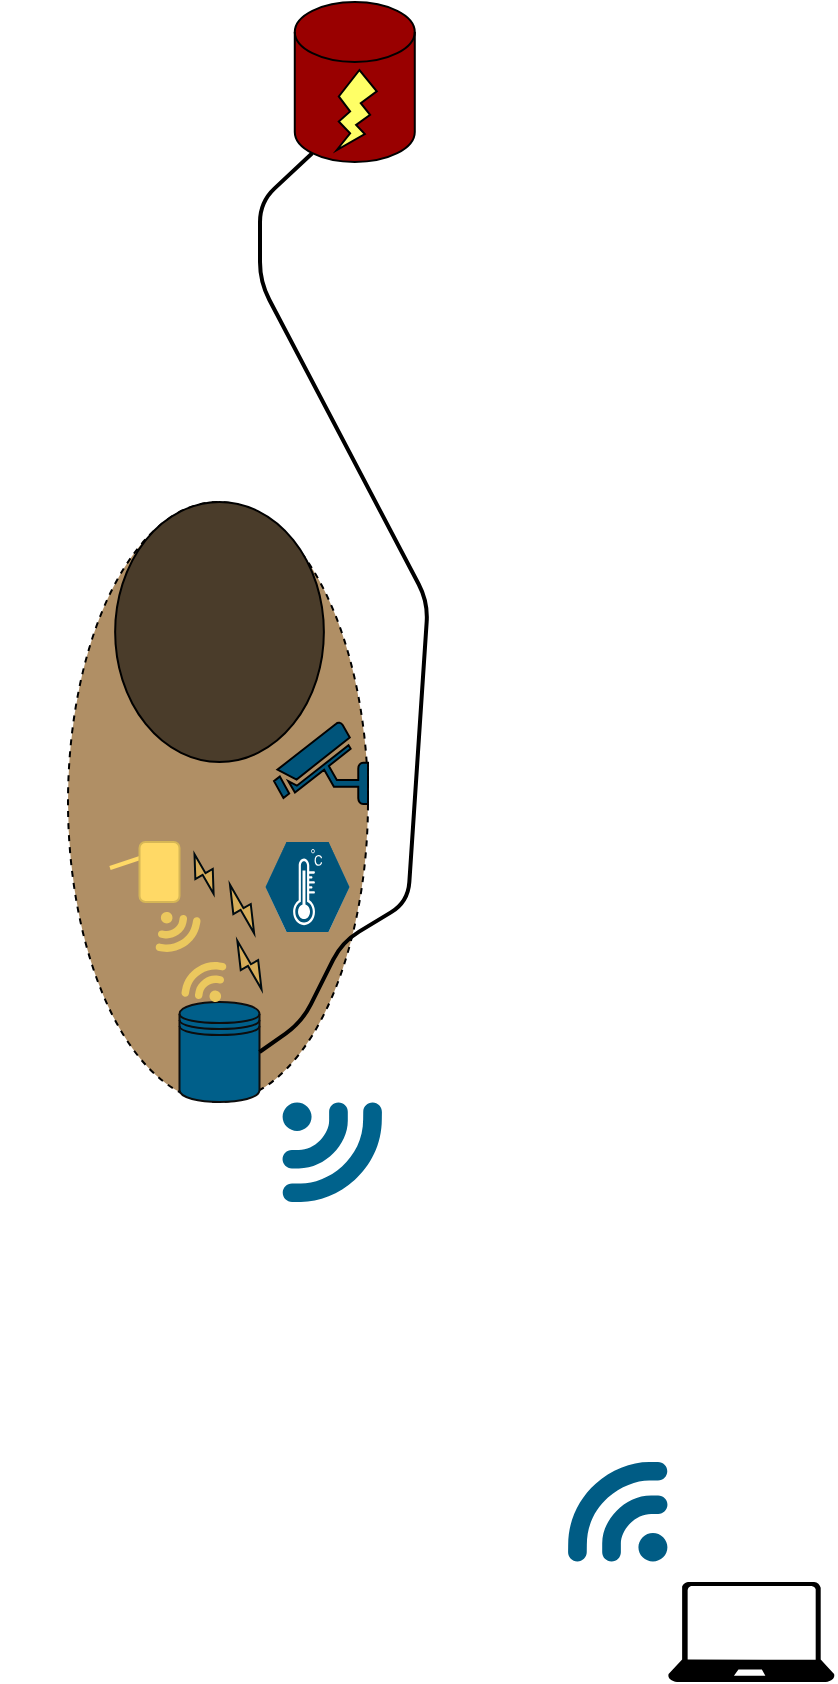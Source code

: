 <mxfile version="14.5.1" type="device"><diagram id="xRCG7YhJR6OvEbT1JSHA" name="Page-1"><mxGraphModel dx="2523" dy="2067" grid="1" gridSize="10" guides="1" tooltips="1" connect="1" arrows="1" fold="1" page="1" pageScale="1" pageWidth="850" pageHeight="1100" math="0" shadow="0"><root><mxCell id="0"/><mxCell id="1" parent="0"/><mxCell id="czk4y8vHE9rwHhRwFxrm-13" value="" style="shape=cylinder3;whiteSpace=wrap;html=1;boundedLbl=1;backgroundOutline=1;size=15;fillColor=#990000;" parent="1" vertex="1"><mxGeometry x="-306.61" y="-80" width="60" height="80" as="geometry"/></mxCell><mxCell id="czk4y8vHE9rwHhRwFxrm-9" value="" style="ellipse;whiteSpace=wrap;html=1;direction=south;rotation=0;dashed=1;fillColor=#B08F65;perimeterSpacing=2;" parent="1" vertex="1"><mxGeometry x="-420" y="170" width="150" height="300" as="geometry"/></mxCell><mxCell id="czk4y8vHE9rwHhRwFxrm-14" value="" style="verticalLabelPosition=bottom;verticalAlign=top;html=1;shape=mxgraph.basic.flash;fillColor=#FFFF66;" parent="1" vertex="1"><mxGeometry x="-285.61" y="-46" width="20" height="40" as="geometry"/></mxCell><mxCell id="czk4y8vHE9rwHhRwFxrm-18" value="" style="shape=datastore;whiteSpace=wrap;html=1;strokeColor=#0D0D0D;fillColor=#005F8A;" parent="1" vertex="1"><mxGeometry x="-364.25" y="420" width="40" height="50" as="geometry"/></mxCell><mxCell id="czk4y8vHE9rwHhRwFxrm-21" value="" style="points=[[0.005,0.09,0],[0.08,0,0],[0.76,0.25,0],[1,0.92,0],[0.91,0.995,0],[0.57,0.995,0],[0.045,0.955,0],[0.005,0.43,0]];verticalLabelPosition=bottom;html=1;verticalAlign=top;aspect=fixed;align=center;pointerEvents=1;shape=mxgraph.cisco19.3g_4g_indicator;strokeColor=none;rotation=90;fillColor=#00628C;" parent="1" vertex="1"><mxGeometry x="-313" y="470" width="50" height="50" as="geometry"/></mxCell><mxCell id="czk4y8vHE9rwHhRwFxrm-23" value="" style="ellipse;whiteSpace=wrap;html=1;fillColor=#4A3C2A;" parent="1" vertex="1"><mxGeometry x="-396.43" y="170" width="104.37" height="130" as="geometry"/></mxCell><mxCell id="czk4y8vHE9rwHhRwFxrm-28" value="" style="endArrow=none;html=1;fillColor=#005073;exitX=1;exitY=0.5;exitDx=0;exitDy=0;entryX=0.145;entryY=1;entryDx=0;entryDy=-4.35;entryPerimeter=0;strokeWidth=2;" parent="1" source="czk4y8vHE9rwHhRwFxrm-18" target="czk4y8vHE9rwHhRwFxrm-13" edge="1"><mxGeometry width="50" height="50" relative="1" as="geometry"><mxPoint x="-270" y="230" as="sourcePoint"/><mxPoint x="-220" y="180" as="targetPoint"/><Array as="points"><mxPoint x="-303" y="430"/><mxPoint x="-283" y="390"/><mxPoint x="-250" y="370"/><mxPoint x="-240" y="220"/><mxPoint x="-324" y="60"/><mxPoint x="-324" y="20"/></Array></mxGeometry></mxCell><mxCell id="czk4y8vHE9rwHhRwFxrm-29" value="" style="shape=image;verticalLabelPosition=bottom;labelBackgroundColor=#ffffff;verticalAlign=top;aspect=fixed;imageAspect=0;image=https://media.discordapp.net/attachments/813797065654140941/838245597747871744/woodpecker.png;flipH=1;rotation=356;" parent="1" vertex="1"><mxGeometry x="-450" y="307" width="114" height="114" as="geometry"/></mxCell><mxCell id="czk4y8vHE9rwHhRwFxrm-33" value="" style="points=[[0.005,0.09,0],[0.08,0,0],[0.76,0.25,0],[1,0.92,0],[0.91,0.995,0],[0.57,0.995,0],[0.045,0.955,0],[0.005,0.43,0]];verticalLabelPosition=bottom;html=1;verticalAlign=top;aspect=fixed;align=center;pointerEvents=1;shape=mxgraph.cisco19.3g_4g_indicator;strokeColor=none;rotation=90;flipH=1;flipV=1;fillColor=#005C85;" parent="1" vertex="1"><mxGeometry x="-170" y="650" width="50" height="50" as="geometry"/></mxCell><mxCell id="czk4y8vHE9rwHhRwFxrm-35" value="" style="points=[[0.005,0.09,0],[0.08,0,0],[0.76,0.25,0],[1,0.92,0],[0.91,0.995,0],[0.57,0.995,0],[0.045,0.955,0],[0.005,0.43,0]];verticalLabelPosition=bottom;html=1;verticalAlign=top;aspect=fixed;align=center;pointerEvents=1;shape=mxgraph.cisco19.3g_4g_indicator;strokeColor=none;rotation=100;fillColor=#EBC85E;" parent="1" vertex="1"><mxGeometry x="-375" y="376" width="20" height="20" as="geometry"/></mxCell><mxCell id="czk4y8vHE9rwHhRwFxrm-36" value="" style="endArrow=none;html=1;fillColor=#005073;strokeColor=#FFD966;strokeWidth=2;" parent="1" edge="1"><mxGeometry width="50" height="50" relative="1" as="geometry"><mxPoint x="-369" y="343" as="sourcePoint"/><mxPoint x="-399" y="353" as="targetPoint"/></mxGeometry></mxCell><mxCell id="czk4y8vHE9rwHhRwFxrm-37" value="" style="rounded=1;whiteSpace=wrap;html=1;strokeColor=#d6b656;fillColor=#FFD966;" parent="1" vertex="1"><mxGeometry x="-384.25" y="340" width="20" height="30" as="geometry"/></mxCell><mxCell id="czk4y8vHE9rwHhRwFxrm-39" value="" style="points=[[0.005,0.09,0],[0.08,0,0],[0.76,0.25,0],[1,0.92,0],[0.91,0.995,0],[0.57,0.995,0],[0.045,0.955,0],[0.005,0.43,0]];verticalLabelPosition=bottom;html=1;verticalAlign=top;aspect=fixed;align=center;pointerEvents=1;shape=mxgraph.cisco19.3g_4g_indicator;strokeColor=none;rotation=-80;fillColor=#EBC85E;" parent="1" vertex="1"><mxGeometry x="-362" y="399" width="20" height="20" as="geometry"/></mxCell><mxCell id="czk4y8vHE9rwHhRwFxrm-41" value="" style="html=1;verticalLabelPosition=bottom;align=center;labelBackgroundColor=#ffffff;verticalAlign=top;strokeWidth=1;shadow=0;dashed=0;shape=mxgraph.ios7.icons.flash;gradientColor=none;strokeColor=#000B0F;fillColor=#D6AD5A;rotation=-30;" parent="1" vertex="1"><mxGeometry x="-357" y="345.01" width="10.05" height="21.97" as="geometry"/></mxCell><mxCell id="czk4y8vHE9rwHhRwFxrm-45" value="" style="html=1;verticalLabelPosition=bottom;align=center;labelBackgroundColor=#ffffff;verticalAlign=top;strokeWidth=1;shadow=0;dashed=0;shape=mxgraph.ios7.icons.flash;gradientColor=none;strokeColor=#000B0F;fillColor=#D6AD5A;rotation=-30;" parent="1" vertex="1"><mxGeometry x="-338" y="360" width="10.05" height="27.03" as="geometry"/></mxCell><mxCell id="czk4y8vHE9rwHhRwFxrm-46" value="" style="html=1;verticalLabelPosition=bottom;align=center;labelBackgroundColor=#ffffff;verticalAlign=top;strokeWidth=1;shadow=0;dashed=0;shape=mxgraph.ios7.icons.flash;gradientColor=none;strokeColor=#000B0F;fillColor=#D6AD5A;rotation=-30;" parent="1" vertex="1"><mxGeometry x="-334.3" y="388.03" width="10.05" height="27.03" as="geometry"/></mxCell><mxCell id="czk4y8vHE9rwHhRwFxrm-52" value="" style="verticalLabelPosition=bottom;html=1;strokeColor=#ffffff;verticalAlign=top;align=center;points=[[0,0.5,0],[0.125,0.25,0],[0.25,0,0],[0.5,0,0],[0.75,0,0],[0.875,0.25,0],[1,0.5,0],[0.875,0.75,0],[0.75,1,0],[0.5,1,0],[0.125,0.75,0]];pointerEvents=1;shape=mxgraph.cisco_safe.compositeIcon;bgIcon=mxgraph.cisco_safe.design.blank_device;resIcon=mxgraph.cisco_safe.design.sensor;gradientColor=#ffffff;fillColor=#00547A;" parent="1" vertex="1"><mxGeometry x="-321.25" y="340" width="42" height="45" as="geometry"/></mxCell><mxCell id="czk4y8vHE9rwHhRwFxrm-59" value="" style="fontColor=#0066CC;verticalAlign=top;verticalLabelPosition=bottom;labelPosition=center;align=center;html=1;outlineConnect=0;gradientColor=none;gradientDirection=north;strokeWidth=2;shape=mxgraph.networks.security_camera;fillColor=#00547A;flipH=1;" parent="1" vertex="1"><mxGeometry x="-317" y="280" width="47" height="41" as="geometry"/></mxCell><mxCell id="czk4y8vHE9rwHhRwFxrm-60" value="" style="aspect=fixed;pointerEvents=1;shadow=0;dashed=0;html=1;strokeColor=none;labelPosition=center;verticalLabelPosition=bottom;verticalAlign=top;align=center;shape=mxgraph.azure.laptop;fillColor=#000000;" parent="1" vertex="1"><mxGeometry x="-120" y="710" width="83.33" height="50" as="geometry"/></mxCell></root></mxGraphModel></diagram></mxfile>